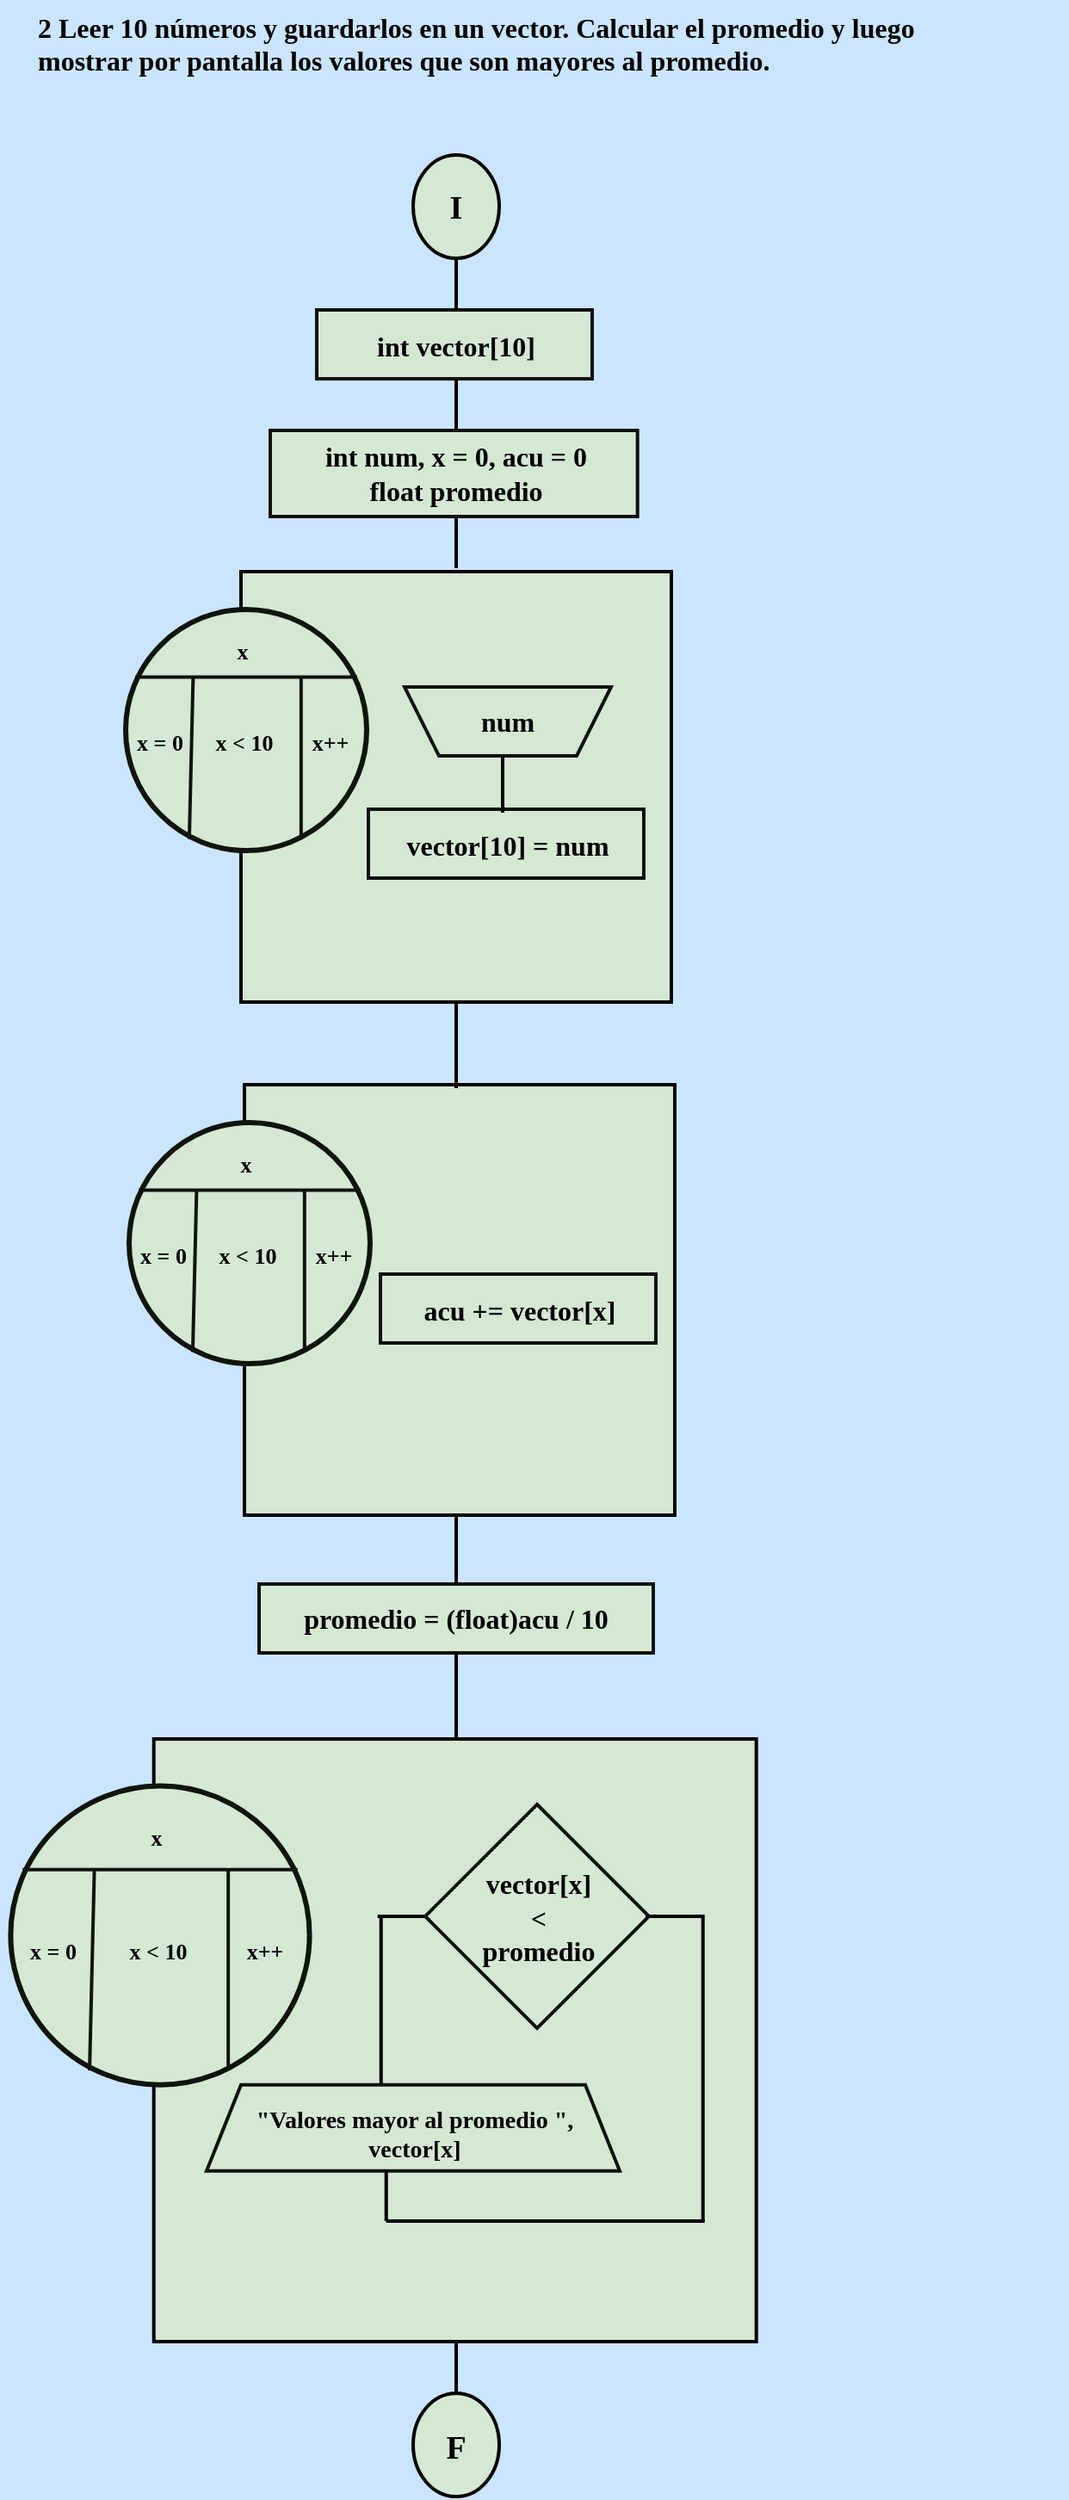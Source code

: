 <mxfile version="24.4.8" type="device">
  <diagram name="Página-1" id="AKoou6CRLwUJHbGNkbX9">
    <mxGraphModel dx="1420" dy="830" grid="1" gridSize="10" guides="1" tooltips="1" connect="1" arrows="1" fold="1" page="1" pageScale="1" pageWidth="827" pageHeight="1169" background="#CCE5FF" math="0" shadow="0">
      <root>
        <mxCell id="0" />
        <mxCell id="1" parent="0" />
        <mxCell id="Jc-Pg5-LPqiU9QXtN4wY-1" value="2 Leer 10 números y guardarlos en un vector. Calcular el promedio y luego&#xa;mostrar por pantalla los valores que son mayores al promedio." style="text;whiteSpace=wrap;html=1;fontFamily=Comic Sans MS;fontStyle=1;fontSize=16;fontColor=#000000;" parent="1" vertex="1">
          <mxGeometry x="110" y="20" width="600" height="60" as="geometry" />
        </mxCell>
        <mxCell id="Jc-Pg5-LPqiU9QXtN4wY-86" value="" style="group;aspect=fixed;" parent="1" vertex="1" connectable="0">
          <mxGeometry x="99.36" y="110" width="439.28" height="1360" as="geometry" />
        </mxCell>
        <mxCell id="Jc-Pg5-LPqiU9QXtN4wY-6" value="" style="group;aspect=fixed;" parent="Jc-Pg5-LPqiU9QXtN4wY-86" vertex="1" connectable="0">
          <mxGeometry x="230.64" width="50" height="60" as="geometry" />
        </mxCell>
        <mxCell id="Jc-Pg5-LPqiU9QXtN4wY-2" value="" style="strokeWidth=2;html=1;shape=mxgraph.flowchart.start_2;whiteSpace=wrap;rounded=0;labelBackgroundColor=none;strokeColor=#000000;align=center;verticalAlign=middle;fontFamily=Helvetica;fontSize=12;fontColor=default;fillColor=#d5e8d4;aspect=fixed;" parent="Jc-Pg5-LPqiU9QXtN4wY-6" vertex="1">
          <mxGeometry width="50" height="60" as="geometry" />
        </mxCell>
        <mxCell id="Jc-Pg5-LPqiU9QXtN4wY-4" value="&lt;font color=&quot;#000000&quot; size=&quot;1&quot; face=&quot;Comic Sans MS&quot;&gt;&lt;b style=&quot;font-size: 19px;&quot;&gt;I&lt;/b&gt;&lt;/font&gt;" style="text;strokeColor=none;align=center;fillColor=none;html=1;verticalAlign=middle;whiteSpace=wrap;rounded=0;fontFamily=Architects Daughter;fontSource=https%3A%2F%2Ffonts.googleapis.com%2Fcss%3Ffamily%3DArchitects%2BDaughter;aspect=fixed;" parent="Jc-Pg5-LPqiU9QXtN4wY-6" vertex="1">
          <mxGeometry x="5" y="16" width="40" height="30" as="geometry" />
        </mxCell>
        <mxCell id="Jc-Pg5-LPqiU9QXtN4wY-7" value="" style="group;aspect=fixed;" parent="Jc-Pg5-LPqiU9QXtN4wY-86" vertex="1" connectable="0">
          <mxGeometry x="230.64" y="1300" width="50" height="60" as="geometry" />
        </mxCell>
        <mxCell id="Jc-Pg5-LPqiU9QXtN4wY-3" value="" style="strokeWidth=2;html=1;shape=mxgraph.flowchart.start_2;whiteSpace=wrap;rounded=0;labelBackgroundColor=none;strokeColor=#000000;align=center;verticalAlign=middle;fontFamily=Helvetica;fontSize=12;fontColor=default;fillColor=#d5e8d4;" parent="Jc-Pg5-LPqiU9QXtN4wY-7" vertex="1">
          <mxGeometry width="50" height="60" as="geometry" />
        </mxCell>
        <mxCell id="Jc-Pg5-LPqiU9QXtN4wY-5" value="&lt;font color=&quot;#000000&quot; size=&quot;1&quot; face=&quot;Comic Sans MS&quot;&gt;&lt;b style=&quot;font-size: 19px;&quot;&gt;F&lt;/b&gt;&lt;/font&gt;" style="text;strokeColor=none;align=center;fillColor=none;html=1;verticalAlign=middle;whiteSpace=wrap;rounded=0;fontFamily=Architects Daughter;fontSource=https://fonts.googleapis.com/css?family=Architects+Daughter;" parent="Jc-Pg5-LPqiU9QXtN4wY-7" vertex="1">
          <mxGeometry x="5" y="17" width="40" height="30" as="geometry" />
        </mxCell>
        <mxCell id="Jc-Pg5-LPqiU9QXtN4wY-10" value="" style="group;aspect=fixed;" parent="Jc-Pg5-LPqiU9QXtN4wY-86" vertex="1" connectable="0">
          <mxGeometry x="165.64" y="90" width="180" height="40" as="geometry" />
        </mxCell>
        <mxCell id="Jc-Pg5-LPqiU9QXtN4wY-8" value="" style="rounded=0;whiteSpace=wrap;html=1;labelBackgroundColor=none;strokeColor=#0f100e;strokeWidth=2;align=center;verticalAlign=middle;fontFamily=Helvetica;fontSize=12;fontColor=default;fillColor=#d5e8d4;" parent="Jc-Pg5-LPqiU9QXtN4wY-10" vertex="1">
          <mxGeometry x="9" width="160" height="40" as="geometry" />
        </mxCell>
        <mxCell id="Jc-Pg5-LPqiU9QXtN4wY-9" value="&lt;font size=&quot;1&quot; face=&quot;Comic Sans MS&quot; color=&quot;#000000&quot;&gt;&lt;b style=&quot;font-size: 16px;&quot;&gt;int vector[10]&lt;/b&gt;&lt;/font&gt;" style="text;strokeColor=none;align=center;fillColor=none;html=1;verticalAlign=middle;whiteSpace=wrap;rounded=0;fontFamily=Architects Daughter;fontSource=https%3A%2F%2Ffonts.googleapis.com%2Fcss%3Ffamily%3DArchitects%2BDaughter;" parent="Jc-Pg5-LPqiU9QXtN4wY-10" vertex="1">
          <mxGeometry y="6" width="180" height="30" as="geometry" />
        </mxCell>
        <mxCell id="Jc-Pg5-LPqiU9QXtN4wY-13" value="" style="group;aspect=fixed;" parent="Jc-Pg5-LPqiU9QXtN4wY-86" vertex="1" connectable="0">
          <mxGeometry x="135.64" y="160" width="240" height="55" as="geometry" />
        </mxCell>
        <mxCell id="Jc-Pg5-LPqiU9QXtN4wY-14" value="" style="rounded=0;whiteSpace=wrap;html=1;labelBackgroundColor=none;strokeColor=#0f100e;strokeWidth=2;align=center;verticalAlign=middle;fontFamily=Helvetica;fontSize=12;fontColor=default;fillColor=#d5e8d4;aspect=fixed;" parent="Jc-Pg5-LPqiU9QXtN4wY-13" vertex="1">
          <mxGeometry x="12" width="213.333" height="50" as="geometry" />
        </mxCell>
        <mxCell id="Jc-Pg5-LPqiU9QXtN4wY-15" value="&lt;font size=&quot;1&quot; face=&quot;Comic Sans MS&quot; color=&quot;#000000&quot;&gt;&lt;b style=&quot;font-size: 16px;&quot;&gt;int num, x = 0, acu = 0&lt;/b&gt;&lt;/font&gt;&lt;div&gt;&lt;font size=&quot;1&quot; face=&quot;Comic Sans MS&quot; color=&quot;#000000&quot;&gt;&lt;b style=&quot;font-size: 16px;&quot;&gt;float promedio&lt;/b&gt;&lt;/font&gt;&lt;/div&gt;" style="text;strokeColor=none;align=center;fillColor=none;html=1;verticalAlign=middle;whiteSpace=wrap;rounded=0;fontFamily=Architects Daughter;fontSource=https://fonts.googleapis.com/css?family=Architects+Daughter;aspect=fixed;" parent="Jc-Pg5-LPqiU9QXtN4wY-13" vertex="1">
          <mxGeometry x="15.33" y="-5" width="210" height="60" as="geometry" />
        </mxCell>
        <mxCell id="Jc-Pg5-LPqiU9QXtN4wY-29" value="" style="group;aspect=fixed;" parent="Jc-Pg5-LPqiU9QXtN4wY-86" vertex="1" connectable="0">
          <mxGeometry x="58.64" y="242" width="322" height="250" as="geometry" />
        </mxCell>
        <mxCell id="Jc-Pg5-LPqiU9QXtN4wY-18" value="" style="whiteSpace=wrap;html=1;aspect=fixed;rounded=0;labelBackgroundColor=none;strokeColor=#000000;strokeWidth=2;align=center;verticalAlign=middle;fontFamily=Helvetica;fontSize=12;fontColor=default;fillColor=#d5e8d4;" parent="Jc-Pg5-LPqiU9QXtN4wY-29" vertex="1">
          <mxGeometry x="72" width="250" height="250" as="geometry" />
        </mxCell>
        <mxCell id="Jc-Pg5-LPqiU9QXtN4wY-28" value="" style="group;aspect=fixed;" parent="Jc-Pg5-LPqiU9QXtN4wY-29" vertex="1" connectable="0">
          <mxGeometry y="22" width="149" height="140" as="geometry" />
        </mxCell>
        <mxCell id="Jc-Pg5-LPqiU9QXtN4wY-20" value="" style="ellipse;whiteSpace=wrap;html=1;aspect=fixed;rounded=0;labelBackgroundColor=none;strokeColor=#0F140C;strokeWidth=3;align=center;verticalAlign=middle;fontFamily=Helvetica;fontSize=12;fontColor=default;fillColor=#d5e8d4;container=0;" parent="Jc-Pg5-LPqiU9QXtN4wY-28" vertex="1">
          <mxGeometry x="5" width="140" height="140" as="geometry" />
        </mxCell>
        <mxCell id="Jc-Pg5-LPqiU9QXtN4wY-21" value="" style="endArrow=none;html=1;rounded=0;strokeColor=#0F140C;fontFamily=Helvetica;fontSize=12;fontColor=default;fillColor=#B2C9AB;strokeWidth=2;" parent="Jc-Pg5-LPqiU9QXtN4wY-28" edge="1">
          <mxGeometry width="50" height="50" relative="1" as="geometry">
            <mxPoint x="139.4" y="39.2" as="sourcePoint" />
            <mxPoint x="10.6" y="39.2" as="targetPoint" />
          </mxGeometry>
        </mxCell>
        <mxCell id="Jc-Pg5-LPqiU9QXtN4wY-22" value="" style="endArrow=none;html=1;rounded=0;strokeColor=#0F140C;fontFamily=Helvetica;fontSize=12;fontColor=default;fillColor=#B2C9AB;exitX=0.264;exitY=0.952;exitDx=0;exitDy=0;exitPerimeter=0;strokeWidth=2;" parent="Jc-Pg5-LPqiU9QXtN4wY-28" source="Jc-Pg5-LPqiU9QXtN4wY-20" edge="1">
          <mxGeometry width="50" height="50" relative="1" as="geometry">
            <mxPoint x="38.6" y="84" as="sourcePoint" />
            <mxPoint x="44.2" y="39.2" as="targetPoint" />
          </mxGeometry>
        </mxCell>
        <mxCell id="Jc-Pg5-LPqiU9QXtN4wY-23" value="" style="endArrow=none;html=1;rounded=0;strokeColor=#0F140C;fontFamily=Helvetica;fontSize=12;fontColor=default;fillColor=#B2C9AB;exitX=0.728;exitY=0.948;exitDx=0;exitDy=0;exitPerimeter=0;strokeWidth=2;" parent="Jc-Pg5-LPqiU9QXtN4wY-28" source="Jc-Pg5-LPqiU9QXtN4wY-20" edge="1">
          <mxGeometry width="50" height="50" relative="1" as="geometry">
            <mxPoint x="89.0" y="95.2" as="sourcePoint" />
            <mxPoint x="106.92" y="39.2" as="targetPoint" />
          </mxGeometry>
        </mxCell>
        <mxCell id="Jc-Pg5-LPqiU9QXtN4wY-27" value="&lt;font face=&quot;Comic Sans MS&quot; color=&quot;#000000&quot;&gt;&lt;span style=&quot;font-size: 13px;&quot;&gt;&lt;b&gt;x&lt;/b&gt;&lt;/span&gt;&lt;/font&gt;" style="text;strokeColor=none;align=center;fillColor=none;html=1;verticalAlign=middle;whiteSpace=wrap;rounded=0;fontFamily=Architects Daughter;fontSource=https://fonts.googleapis.com/css?family=Architects+Daughter;container=0;" parent="Jc-Pg5-LPqiU9QXtN4wY-28" vertex="1">
          <mxGeometry x="48" y="10" width="50" height="30" as="geometry" />
        </mxCell>
        <mxCell id="Jc-Pg5-LPqiU9QXtN4wY-24" value="&lt;font color=&quot;#000000&quot; size=&quot;1&quot; face=&quot;Comic Sans MS&quot;&gt;&lt;b style=&quot;font-size: 13px;&quot;&gt;x++&lt;/b&gt;&lt;/font&gt;" style="text;strokeColor=none;align=center;fillColor=none;html=1;verticalAlign=middle;whiteSpace=wrap;rounded=0;fontFamily=Architects Daughter;fontSource=https%3A%2F%2Ffonts.googleapis.com%2Fcss%3Ffamily%3DArchitects%2BDaughter;container=0;" parent="Jc-Pg5-LPqiU9QXtN4wY-28" vertex="1">
          <mxGeometry x="99" y="63" width="50" height="30" as="geometry" />
        </mxCell>
        <mxCell id="Jc-Pg5-LPqiU9QXtN4wY-26" value="&lt;font color=&quot;#000000&quot; size=&quot;1&quot; face=&quot;Comic Sans MS&quot;&gt;&lt;b style=&quot;font-size: 13px;&quot;&gt;x &amp;lt; 10&lt;/b&gt;&lt;/font&gt;" style="text;strokeColor=none;align=center;fillColor=none;html=1;verticalAlign=middle;whiteSpace=wrap;rounded=0;fontFamily=Architects Daughter;fontSource=https://fonts.googleapis.com/css?family=Architects+Daughter;container=0;" parent="Jc-Pg5-LPqiU9QXtN4wY-28" vertex="1">
          <mxGeometry x="44" y="63" width="60" height="30" as="geometry" />
        </mxCell>
        <mxCell id="Jc-Pg5-LPqiU9QXtN4wY-25" value="&lt;font color=&quot;#000000&quot; size=&quot;1&quot; face=&quot;Comic Sans MS&quot;&gt;&lt;b style=&quot;font-size: 13px;&quot;&gt;x = 0&lt;/b&gt;&lt;/font&gt;" style="text;strokeColor=none;align=center;fillColor=none;html=1;verticalAlign=middle;whiteSpace=wrap;rounded=0;fontFamily=Architects Daughter;fontSource=https://fonts.googleapis.com/css?family=Architects+Daughter;container=0;" parent="Jc-Pg5-LPqiU9QXtN4wY-28" vertex="1">
          <mxGeometry y="63" width="50" height="30" as="geometry" />
        </mxCell>
        <mxCell id="Jc-Pg5-LPqiU9QXtN4wY-46" value="" style="group;aspect=fixed;" parent="Jc-Pg5-LPqiU9QXtN4wY-29" vertex="1" connectable="0">
          <mxGeometry x="167" y="67" width="120" height="40" as="geometry" />
        </mxCell>
        <mxCell id="Jc-Pg5-LPqiU9QXtN4wY-44" value="" style="shape=trapezoid;perimeter=trapezoidPerimeter;whiteSpace=wrap;html=1;fixedSize=1;rounded=0;labelBackgroundColor=none;strokeColor=#121211;strokeWidth=2;align=center;verticalAlign=middle;fontFamily=Helvetica;fontSize=12;fontColor=default;fillColor=#d5e8d4;direction=west;container=0;" parent="Jc-Pg5-LPqiU9QXtN4wY-46" vertex="1">
          <mxGeometry width="120" height="40" as="geometry">
            <mxRectangle x="-1020" y="-650" width="50" height="40" as="alternateBounds" />
          </mxGeometry>
        </mxCell>
        <mxCell id="Jc-Pg5-LPqiU9QXtN4wY-45" value="&lt;font size=&quot;1&quot; face=&quot;Comic Sans MS&quot; color=&quot;#000000&quot;&gt;&lt;b style=&quot;font-size: 16px;&quot;&gt;num&lt;/b&gt;&lt;/font&gt;" style="text;strokeColor=none;align=center;fillColor=none;html=1;verticalAlign=middle;whiteSpace=wrap;rounded=0;fontFamily=Architects Daughter;fontSource=https://fonts.googleapis.com/css?family=Architects+Daughter;container=0;" parent="Jc-Pg5-LPqiU9QXtN4wY-46" vertex="1">
          <mxGeometry x="20" y="5" width="80" height="30" as="geometry" />
        </mxCell>
        <mxCell id="Jc-Pg5-LPqiU9QXtN4wY-41" value="" style="group;aspect=fixed;" parent="Jc-Pg5-LPqiU9QXtN4wY-29" vertex="1" connectable="0">
          <mxGeometry x="137" y="138" width="180" height="40" as="geometry" />
        </mxCell>
        <mxCell id="Jc-Pg5-LPqiU9QXtN4wY-42" value="" style="rounded=0;whiteSpace=wrap;html=1;labelBackgroundColor=none;strokeColor=#0f100e;strokeWidth=2;align=center;verticalAlign=middle;fontFamily=Helvetica;fontSize=12;fontColor=default;fillColor=#d5e8d4;" parent="Jc-Pg5-LPqiU9QXtN4wY-41" vertex="1">
          <mxGeometry x="9" width="160" height="40" as="geometry" />
        </mxCell>
        <mxCell id="Jc-Pg5-LPqiU9QXtN4wY-43" value="&lt;font size=&quot;1&quot; face=&quot;Comic Sans MS&quot; color=&quot;#000000&quot;&gt;&lt;b style=&quot;font-size: 16px;&quot;&gt;vector[10] = num&lt;/b&gt;&lt;/font&gt;" style="text;strokeColor=none;align=center;fillColor=none;html=1;verticalAlign=middle;whiteSpace=wrap;rounded=0;fontFamily=Architects Daughter;fontSource=https://fonts.googleapis.com/css?family=Architects+Daughter;" parent="Jc-Pg5-LPqiU9QXtN4wY-41" vertex="1">
          <mxGeometry y="6" width="180" height="30" as="geometry" />
        </mxCell>
        <mxCell id="-eR_TBp9mmPMfd-xaKWY-1" value="" style="line;strokeWidth=2;direction=south;html=1;hachureGap=4;fontFamily=Architects Daughter;fontSource=https://fonts.googleapis.com/css?family=Architects+Daughter;strokeColor=#000000;" vertex="1" parent="Jc-Pg5-LPqiU9QXtN4wY-29">
          <mxGeometry x="219" y="107" width="10" height="33" as="geometry" />
        </mxCell>
        <mxCell id="Jc-Pg5-LPqiU9QXtN4wY-30" value="" style="group;aspect=fixed;" parent="Jc-Pg5-LPqiU9QXtN4wY-86" vertex="1" connectable="0">
          <mxGeometry x="60.64" y="540" width="322" height="250" as="geometry" />
        </mxCell>
        <mxCell id="Jc-Pg5-LPqiU9QXtN4wY-31" value="" style="whiteSpace=wrap;html=1;aspect=fixed;rounded=0;labelBackgroundColor=none;strokeColor=#000000;strokeWidth=2;align=center;verticalAlign=middle;fontFamily=Helvetica;fontSize=12;fontColor=default;fillColor=#d5e8d4;" parent="Jc-Pg5-LPqiU9QXtN4wY-30" vertex="1">
          <mxGeometry x="72" width="250" height="250" as="geometry" />
        </mxCell>
        <mxCell id="Jc-Pg5-LPqiU9QXtN4wY-32" value="" style="group;aspect=fixed;" parent="Jc-Pg5-LPqiU9QXtN4wY-30" vertex="1" connectable="0">
          <mxGeometry y="22" width="149" height="140" as="geometry" />
        </mxCell>
        <mxCell id="Jc-Pg5-LPqiU9QXtN4wY-33" value="" style="ellipse;whiteSpace=wrap;html=1;aspect=fixed;rounded=0;labelBackgroundColor=none;strokeColor=#0F140C;strokeWidth=3;align=center;verticalAlign=middle;fontFamily=Helvetica;fontSize=12;fontColor=default;fillColor=#d5e8d4;container=0;" parent="Jc-Pg5-LPqiU9QXtN4wY-32" vertex="1">
          <mxGeometry x="5" width="140" height="140" as="geometry" />
        </mxCell>
        <mxCell id="Jc-Pg5-LPqiU9QXtN4wY-34" value="" style="endArrow=none;html=1;rounded=0;strokeColor=#0F140C;fontFamily=Helvetica;fontSize=12;fontColor=default;fillColor=#B2C9AB;strokeWidth=2;" parent="Jc-Pg5-LPqiU9QXtN4wY-32" edge="1">
          <mxGeometry width="50" height="50" relative="1" as="geometry">
            <mxPoint x="139.4" y="39.2" as="sourcePoint" />
            <mxPoint x="10.6" y="39.2" as="targetPoint" />
          </mxGeometry>
        </mxCell>
        <mxCell id="Jc-Pg5-LPqiU9QXtN4wY-35" value="" style="endArrow=none;html=1;rounded=0;strokeColor=#0F140C;fontFamily=Helvetica;fontSize=12;fontColor=default;fillColor=#B2C9AB;exitX=0.264;exitY=0.952;exitDx=0;exitDy=0;exitPerimeter=0;strokeWidth=2;" parent="Jc-Pg5-LPqiU9QXtN4wY-32" source="Jc-Pg5-LPqiU9QXtN4wY-33" edge="1">
          <mxGeometry width="50" height="50" relative="1" as="geometry">
            <mxPoint x="38.6" y="84" as="sourcePoint" />
            <mxPoint x="44.2" y="39.2" as="targetPoint" />
          </mxGeometry>
        </mxCell>
        <mxCell id="Jc-Pg5-LPqiU9QXtN4wY-36" value="" style="endArrow=none;html=1;rounded=0;strokeColor=#0F140C;fontFamily=Helvetica;fontSize=12;fontColor=default;fillColor=#B2C9AB;exitX=0.728;exitY=0.948;exitDx=0;exitDy=0;exitPerimeter=0;strokeWidth=2;" parent="Jc-Pg5-LPqiU9QXtN4wY-32" source="Jc-Pg5-LPqiU9QXtN4wY-33" edge="1">
          <mxGeometry width="50" height="50" relative="1" as="geometry">
            <mxPoint x="89.0" y="95.2" as="sourcePoint" />
            <mxPoint x="106.92" y="39.2" as="targetPoint" />
          </mxGeometry>
        </mxCell>
        <mxCell id="Jc-Pg5-LPqiU9QXtN4wY-37" value="&lt;font face=&quot;Comic Sans MS&quot; color=&quot;#000000&quot;&gt;&lt;span style=&quot;font-size: 13px;&quot;&gt;&lt;b&gt;x&lt;/b&gt;&lt;/span&gt;&lt;/font&gt;" style="text;strokeColor=none;align=center;fillColor=none;html=1;verticalAlign=middle;whiteSpace=wrap;rounded=0;fontFamily=Architects Daughter;fontSource=https://fonts.googleapis.com/css?family=Architects+Daughter;container=0;" parent="Jc-Pg5-LPqiU9QXtN4wY-32" vertex="1">
          <mxGeometry x="48" y="10" width="50" height="30" as="geometry" />
        </mxCell>
        <mxCell id="Jc-Pg5-LPqiU9QXtN4wY-38" value="&lt;font color=&quot;#000000&quot; size=&quot;1&quot; face=&quot;Comic Sans MS&quot;&gt;&lt;b style=&quot;font-size: 13px;&quot;&gt;x++&lt;/b&gt;&lt;/font&gt;" style="text;strokeColor=none;align=center;fillColor=none;html=1;verticalAlign=middle;whiteSpace=wrap;rounded=0;fontFamily=Architects Daughter;fontSource=https://fonts.googleapis.com/css?family=Architects+Daughter;container=0;" parent="Jc-Pg5-LPqiU9QXtN4wY-32" vertex="1">
          <mxGeometry x="99" y="63" width="50" height="30" as="geometry" />
        </mxCell>
        <mxCell id="Jc-Pg5-LPqiU9QXtN4wY-39" value="&lt;font color=&quot;#000000&quot; size=&quot;1&quot; face=&quot;Comic Sans MS&quot;&gt;&lt;b style=&quot;font-size: 13px;&quot;&gt;x &amp;lt; 10&lt;/b&gt;&lt;/font&gt;" style="text;strokeColor=none;align=center;fillColor=none;html=1;verticalAlign=middle;whiteSpace=wrap;rounded=0;fontFamily=Architects Daughter;fontSource=https://fonts.googleapis.com/css?family=Architects+Daughter;container=0;" parent="Jc-Pg5-LPqiU9QXtN4wY-32" vertex="1">
          <mxGeometry x="44" y="63" width="60" height="30" as="geometry" />
        </mxCell>
        <mxCell id="Jc-Pg5-LPqiU9QXtN4wY-40" value="&lt;font color=&quot;#000000&quot; size=&quot;1&quot; face=&quot;Comic Sans MS&quot;&gt;&lt;b style=&quot;font-size: 13px;&quot;&gt;x = 0&lt;/b&gt;&lt;/font&gt;" style="text;strokeColor=none;align=center;fillColor=none;html=1;verticalAlign=middle;whiteSpace=wrap;rounded=0;fontFamily=Architects Daughter;fontSource=https://fonts.googleapis.com/css?family=Architects+Daughter;container=0;" parent="Jc-Pg5-LPqiU9QXtN4wY-32" vertex="1">
          <mxGeometry y="63" width="50" height="30" as="geometry" />
        </mxCell>
        <mxCell id="Jc-Pg5-LPqiU9QXtN4wY-58" value="" style="group;aspect=fixed;" parent="Jc-Pg5-LPqiU9QXtN4wY-30" vertex="1" connectable="0">
          <mxGeometry x="142" y="110" width="180" height="40" as="geometry" />
        </mxCell>
        <mxCell id="Jc-Pg5-LPqiU9QXtN4wY-59" value="" style="rounded=0;whiteSpace=wrap;html=1;labelBackgroundColor=none;strokeColor=#0f100e;strokeWidth=2;align=center;verticalAlign=middle;fontFamily=Helvetica;fontSize=12;fontColor=default;fillColor=#d5e8d4;" parent="Jc-Pg5-LPqiU9QXtN4wY-58" vertex="1">
          <mxGeometry x="9" width="160" height="40" as="geometry" />
        </mxCell>
        <mxCell id="Jc-Pg5-LPqiU9QXtN4wY-60" value="&lt;font size=&quot;1&quot; face=&quot;Comic Sans MS&quot; color=&quot;#000000&quot;&gt;&lt;b style=&quot;font-size: 16px;&quot;&gt;acu += vector[x]&lt;/b&gt;&lt;/font&gt;" style="text;strokeColor=none;align=center;fillColor=none;html=1;verticalAlign=middle;whiteSpace=wrap;rounded=0;fontFamily=Architects Daughter;fontSource=https://fonts.googleapis.com/css?family=Architects+Daughter;" parent="Jc-Pg5-LPqiU9QXtN4wY-58" vertex="1">
          <mxGeometry y="6" width="180" height="30" as="geometry" />
        </mxCell>
        <mxCell id="Jc-Pg5-LPqiU9QXtN4wY-47" value="" style="group;aspect=fixed;" parent="Jc-Pg5-LPqiU9QXtN4wY-86" vertex="1" connectable="0">
          <mxGeometry y="920" width="439.28" height="350" as="geometry" />
        </mxCell>
        <mxCell id="Jc-Pg5-LPqiU9QXtN4wY-48" value="" style="whiteSpace=wrap;html=1;aspect=fixed;rounded=0;labelBackgroundColor=none;strokeColor=#000000;strokeWidth=2;align=center;verticalAlign=middle;fontFamily=Helvetica;fontSize=12;fontColor=default;fillColor=#d5e8d4;" parent="Jc-Pg5-LPqiU9QXtN4wY-47" vertex="1">
          <mxGeometry x="80" width="350" height="350" as="geometry" />
        </mxCell>
        <mxCell id="Jc-Pg5-LPqiU9QXtN4wY-49" value="" style="group;aspect=fixed;" parent="Jc-Pg5-LPqiU9QXtN4wY-47" vertex="1" connectable="0">
          <mxGeometry x="-9.36" y="27.28" width="184.76" height="173.6" as="geometry" />
        </mxCell>
        <mxCell id="Jc-Pg5-LPqiU9QXtN4wY-50" value="" style="ellipse;whiteSpace=wrap;html=1;aspect=fixed;rounded=0;labelBackgroundColor=none;strokeColor=#0F140C;strokeWidth=3;align=center;verticalAlign=middle;fontFamily=Helvetica;fontSize=12;fontColor=default;fillColor=#d5e8d4;container=0;" parent="Jc-Pg5-LPqiU9QXtN4wY-49" vertex="1">
          <mxGeometry x="6.2" width="173.6" height="173.6" as="geometry" />
        </mxCell>
        <mxCell id="Jc-Pg5-LPqiU9QXtN4wY-51" value="" style="endArrow=none;html=1;rounded=0;strokeColor=#0F140C;fontFamily=Helvetica;fontSize=12;fontColor=default;fillColor=#B2C9AB;strokeWidth=2;" parent="Jc-Pg5-LPqiU9QXtN4wY-49" edge="1">
          <mxGeometry width="50" height="50" relative="1" as="geometry">
            <mxPoint x="172.856" y="48.608" as="sourcePoint" />
            <mxPoint x="13.144" y="48.608" as="targetPoint" />
          </mxGeometry>
        </mxCell>
        <mxCell id="Jc-Pg5-LPqiU9QXtN4wY-52" value="" style="endArrow=none;html=1;rounded=0;strokeColor=#0F140C;fontFamily=Helvetica;fontSize=12;fontColor=default;fillColor=#B2C9AB;exitX=0.264;exitY=0.952;exitDx=0;exitDy=0;exitPerimeter=0;strokeWidth=2;" parent="Jc-Pg5-LPqiU9QXtN4wY-49" source="Jc-Pg5-LPqiU9QXtN4wY-50" edge="1">
          <mxGeometry width="50" height="50" relative="1" as="geometry">
            <mxPoint x="47.864" y="104.16" as="sourcePoint" />
            <mxPoint x="54.808" y="48.608" as="targetPoint" />
          </mxGeometry>
        </mxCell>
        <mxCell id="Jc-Pg5-LPqiU9QXtN4wY-53" value="" style="endArrow=none;html=1;rounded=0;strokeColor=#0F140C;fontFamily=Helvetica;fontSize=12;fontColor=default;fillColor=#B2C9AB;exitX=0.728;exitY=0.948;exitDx=0;exitDy=0;exitPerimeter=0;strokeWidth=2;" parent="Jc-Pg5-LPqiU9QXtN4wY-49" source="Jc-Pg5-LPqiU9QXtN4wY-50" edge="1">
          <mxGeometry width="50" height="50" relative="1" as="geometry">
            <mxPoint x="110.36" y="118.048" as="sourcePoint" />
            <mxPoint x="132.581" y="48.608" as="targetPoint" />
          </mxGeometry>
        </mxCell>
        <mxCell id="Jc-Pg5-LPqiU9QXtN4wY-54" value="&lt;font face=&quot;Comic Sans MS&quot; color=&quot;#000000&quot;&gt;&lt;span style=&quot;font-size: 13px;&quot;&gt;&lt;b&gt;x&lt;/b&gt;&lt;/span&gt;&lt;/font&gt;" style="text;strokeColor=none;align=center;fillColor=none;html=1;verticalAlign=middle;whiteSpace=wrap;rounded=0;fontFamily=Architects Daughter;fontSource=https://fonts.googleapis.com/css?family=Architects+Daughter;container=0;" parent="Jc-Pg5-LPqiU9QXtN4wY-49" vertex="1">
          <mxGeometry x="59.52" y="12.4" width="62" height="37.2" as="geometry" />
        </mxCell>
        <mxCell id="Jc-Pg5-LPqiU9QXtN4wY-55" value="&lt;font color=&quot;#000000&quot; size=&quot;1&quot; face=&quot;Comic Sans MS&quot;&gt;&lt;b style=&quot;font-size: 13px;&quot;&gt;x++&lt;/b&gt;&lt;/font&gt;" style="text;strokeColor=none;align=center;fillColor=none;html=1;verticalAlign=middle;whiteSpace=wrap;rounded=0;fontFamily=Architects Daughter;fontSource=https://fonts.googleapis.com/css?family=Architects+Daughter;container=0;" parent="Jc-Pg5-LPqiU9QXtN4wY-49" vertex="1">
          <mxGeometry x="122.76" y="78.12" width="62" height="37.2" as="geometry" />
        </mxCell>
        <mxCell id="Jc-Pg5-LPqiU9QXtN4wY-56" value="&lt;font color=&quot;#000000&quot; size=&quot;1&quot; face=&quot;Comic Sans MS&quot;&gt;&lt;b style=&quot;font-size: 13px;&quot;&gt;x &amp;lt; 10&lt;/b&gt;&lt;/font&gt;" style="text;strokeColor=none;align=center;fillColor=none;html=1;verticalAlign=middle;whiteSpace=wrap;rounded=0;fontFamily=Architects Daughter;fontSource=https://fonts.googleapis.com/css?family=Architects+Daughter;container=0;" parent="Jc-Pg5-LPqiU9QXtN4wY-49" vertex="1">
          <mxGeometry x="54.56" y="78.12" width="74.4" height="37.2" as="geometry" />
        </mxCell>
        <mxCell id="Jc-Pg5-LPqiU9QXtN4wY-57" value="&lt;font color=&quot;#000000&quot; size=&quot;1&quot; face=&quot;Comic Sans MS&quot;&gt;&lt;b style=&quot;font-size: 13px;&quot;&gt;x = 0&lt;/b&gt;&lt;/font&gt;" style="text;strokeColor=none;align=center;fillColor=none;html=1;verticalAlign=middle;whiteSpace=wrap;rounded=0;fontFamily=Architects Daughter;fontSource=https://fonts.googleapis.com/css?family=Architects+Daughter;container=0;" parent="Jc-Pg5-LPqiU9QXtN4wY-49" vertex="1">
          <mxGeometry y="78.12" width="62" height="37.2" as="geometry" />
        </mxCell>
        <mxCell id="Jc-Pg5-LPqiU9QXtN4wY-67" value="" style="group;aspect=fixed;" parent="Jc-Pg5-LPqiU9QXtN4wY-47" vertex="1" connectable="0">
          <mxGeometry x="237.64" y="38" width="131" height="130" as="geometry" />
        </mxCell>
        <mxCell id="Jc-Pg5-LPqiU9QXtN4wY-65" value="" style="rhombus;whiteSpace=wrap;html=1;rounded=0;labelBackgroundColor=none;strokeColor=#0F140C;strokeWidth=2;align=center;verticalAlign=middle;fontFamily=Helvetica;fontSize=12;fontColor=default;fillColor=#d5e8d4;" parent="Jc-Pg5-LPqiU9QXtN4wY-67" vertex="1">
          <mxGeometry width="130" height="130" as="geometry" />
        </mxCell>
        <mxCell id="Jc-Pg5-LPqiU9QXtN4wY-66" value="&lt;font size=&quot;1&quot; face=&quot;Comic Sans MS&quot; color=&quot;#000000&quot;&gt;&lt;b style=&quot;font-size: 16px;&quot;&gt;vector[x]&lt;/b&gt;&lt;/font&gt;&lt;div&gt;&lt;font size=&quot;1&quot; face=&quot;Comic Sans MS&quot; color=&quot;#000000&quot;&gt;&lt;b style=&quot;font-size: 16px;&quot;&gt;&amp;lt;&lt;/b&gt;&lt;/font&gt;&lt;/div&gt;&lt;div&gt;&lt;font size=&quot;1&quot; face=&quot;Comic Sans MS&quot; color=&quot;#000000&quot;&gt;&lt;b style=&quot;font-size: 16px;&quot;&gt;promedio&lt;/b&gt;&lt;/font&gt;&lt;/div&gt;" style="text;strokeColor=none;align=center;fillColor=none;html=1;verticalAlign=middle;whiteSpace=wrap;rounded=0;fontFamily=Architects Daughter;fontSource=https://fonts.googleapis.com/css?family=Architects+Daughter;" parent="Jc-Pg5-LPqiU9QXtN4wY-67" vertex="1">
          <mxGeometry x="1" y="31" width="130" height="70" as="geometry" />
        </mxCell>
        <mxCell id="Jc-Pg5-LPqiU9QXtN4wY-70" value="" style="group;aspect=fixed;" parent="Jc-Pg5-LPqiU9QXtN4wY-47" vertex="1" connectable="0">
          <mxGeometry x="110.64" y="200.88" width="240" height="54" as="geometry" />
        </mxCell>
        <mxCell id="Jc-Pg5-LPqiU9QXtN4wY-68" value="" style="shape=trapezoid;perimeter=trapezoidPerimeter;whiteSpace=wrap;html=1;fixedSize=1;rounded=0;labelBackgroundColor=none;strokeColor=#0F140C;strokeWidth=2;align=center;verticalAlign=middle;fontFamily=Helvetica;fontSize=12;fontColor=default;fillColor=#d5e8d4;" parent="Jc-Pg5-LPqiU9QXtN4wY-70" vertex="1">
          <mxGeometry width="240" height="50" as="geometry" />
        </mxCell>
        <mxCell id="Jc-Pg5-LPqiU9QXtN4wY-69" value="&lt;b&gt;&lt;font color=&quot;#000000&quot; style=&quot;font-size: 14px;&quot; face=&quot;Comic Sans MS&quot;&gt;&quot;Valores mayor al promedio &quot;,&lt;/font&gt;&lt;/b&gt;&lt;div&gt;&lt;font face=&quot;Comic Sans MS&quot; color=&quot;#000000&quot;&gt;&lt;span style=&quot;font-size: 14px;&quot;&gt;&lt;b&gt;vector[x]&lt;/b&gt;&lt;/span&gt;&lt;/font&gt;&lt;/div&gt;" style="text;strokeColor=none;align=center;fillColor=none;html=1;verticalAlign=middle;whiteSpace=wrap;rounded=0;fontFamily=Architects Daughter;fontSource=https%3A%2F%2Ffonts.googleapis.com%2Fcss%3Ffamily%3DArchitects%2BDaughter;" parent="Jc-Pg5-LPqiU9QXtN4wY-70" vertex="1">
          <mxGeometry x="16" y="4" width="210" height="50" as="geometry" />
        </mxCell>
        <mxCell id="Jc-Pg5-LPqiU9QXtN4wY-83" value="" style="line;strokeWidth=2;html=1;perimeter=backbonePerimeter;points=[];outlineConnect=0;hachureGap=4;fontFamily=Architects Daughter;fontSource=https://fonts.googleapis.com/css?family=Architects+Daughter;strokeColor=#000000;" parent="Jc-Pg5-LPqiU9QXtN4wY-47" vertex="1">
          <mxGeometry x="210" y="98" width="27.64" height="10" as="geometry" />
        </mxCell>
        <mxCell id="Jc-Pg5-LPqiU9QXtN4wY-84" value="" style="line;strokeWidth=2;html=1;perimeter=backbonePerimeter;points=[];outlineConnect=0;hachureGap=4;fontFamily=Architects Daughter;fontSource=https://fonts.googleapis.com/css?family=Architects+Daughter;strokeColor=#000000;" parent="Jc-Pg5-LPqiU9QXtN4wY-47" vertex="1">
          <mxGeometry x="365.64" y="98" width="34.36" height="10" as="geometry" />
        </mxCell>
        <mxCell id="Jc-Pg5-LPqiU9QXtN4wY-80" value="" style="line;strokeWidth=2;direction=south;html=1;hachureGap=4;fontFamily=Architects Daughter;fontSource=https://fonts.googleapis.com/css?family=Architects+Daughter;strokeColor=#000000;" parent="Jc-Pg5-LPqiU9QXtN4wY-47" vertex="1">
          <mxGeometry x="207" y="103" width="10" height="97" as="geometry" />
        </mxCell>
        <mxCell id="Jc-Pg5-LPqiU9QXtN4wY-81" value="" style="line;strokeWidth=2;direction=south;html=1;hachureGap=4;fontFamily=Architects Daughter;fontSource=https://fonts.googleapis.com/css?family=Architects+Daughter;strokeColor=#000000;" parent="Jc-Pg5-LPqiU9QXtN4wY-47" vertex="1">
          <mxGeometry x="394" y="104" width="10" height="176" as="geometry" />
        </mxCell>
        <mxCell id="Jc-Pg5-LPqiU9QXtN4wY-79" value="" style="line;strokeWidth=2;direction=south;html=1;hachureGap=4;fontFamily=Architects Daughter;fontSource=https://fonts.googleapis.com/css?family=Architects+Daughter;strokeColor=#000000;" parent="Jc-Pg5-LPqiU9QXtN4wY-47" vertex="1">
          <mxGeometry x="210" y="250" width="10" height="30" as="geometry" />
        </mxCell>
        <mxCell id="Jc-Pg5-LPqiU9QXtN4wY-85" value="" style="line;strokeWidth=2;html=1;perimeter=backbonePerimeter;points=[];outlineConnect=0;hachureGap=4;fontFamily=Architects Daughter;fontSource=https://fonts.googleapis.com/css?family=Architects+Daughter;strokeColor=#000000;" parent="Jc-Pg5-LPqiU9QXtN4wY-47" vertex="1">
          <mxGeometry x="215" y="275" width="185" height="10" as="geometry" />
        </mxCell>
        <mxCell id="Jc-Pg5-LPqiU9QXtN4wY-64" value="" style="group;aspect=fixed;" parent="Jc-Pg5-LPqiU9QXtN4wY-86" vertex="1" connectable="0">
          <mxGeometry x="141.14" y="830" width="229" height="40" as="geometry" />
        </mxCell>
        <mxCell id="Jc-Pg5-LPqiU9QXtN4wY-62" value="" style="rounded=0;whiteSpace=wrap;html=1;labelBackgroundColor=none;strokeColor=#0f100e;strokeWidth=2;align=center;verticalAlign=middle;fontFamily=Helvetica;fontSize=12;fontColor=default;fillColor=#d5e8d4;container=0;" parent="Jc-Pg5-LPqiU9QXtN4wY-64" vertex="1">
          <mxGeometry width="229" height="40" as="geometry" />
        </mxCell>
        <mxCell id="Jc-Pg5-LPqiU9QXtN4wY-63" value="&lt;font size=&quot;1&quot; face=&quot;Comic Sans MS&quot; color=&quot;#000000&quot;&gt;&lt;b style=&quot;font-size: 16px;&quot;&gt;promedio = (float)acu / 10&lt;/b&gt;&lt;/font&gt;" style="text;strokeColor=none;align=center;fillColor=none;html=1;verticalAlign=middle;whiteSpace=wrap;rounded=0;fontFamily=Architects Daughter;fontSource=https://fonts.googleapis.com/css?family=Architects+Daughter;container=0;" parent="Jc-Pg5-LPqiU9QXtN4wY-64" vertex="1">
          <mxGeometry x="4.5" y="5" width="220" height="30" as="geometry" />
        </mxCell>
        <mxCell id="Jc-Pg5-LPqiU9QXtN4wY-71" value="" style="line;strokeWidth=2;direction=south;html=1;hachureGap=4;fontFamily=Architects Daughter;fontSource=https://fonts.googleapis.com/css?family=Architects+Daughter;strokeColor=#000000;" parent="Jc-Pg5-LPqiU9QXtN4wY-86" vertex="1">
          <mxGeometry x="250.64" y="60" width="10" height="30" as="geometry" />
        </mxCell>
        <mxCell id="Jc-Pg5-LPqiU9QXtN4wY-72" value="" style="line;strokeWidth=2;direction=south;html=1;hachureGap=4;fontFamily=Architects Daughter;fontSource=https://fonts.googleapis.com/css?family=Architects+Daughter;strokeColor=#000000;" parent="Jc-Pg5-LPqiU9QXtN4wY-86" vertex="1">
          <mxGeometry x="250.64" y="130" width="10" height="30" as="geometry" />
        </mxCell>
        <mxCell id="Jc-Pg5-LPqiU9QXtN4wY-73" value="" style="line;strokeWidth=2;direction=south;html=1;hachureGap=4;fontFamily=Architects Daughter;fontSource=https://fonts.googleapis.com/css?family=Architects+Daughter;strokeColor=#000000;" parent="Jc-Pg5-LPqiU9QXtN4wY-86" vertex="1">
          <mxGeometry x="250.64" y="492" width="10" height="50" as="geometry" />
        </mxCell>
        <mxCell id="Jc-Pg5-LPqiU9QXtN4wY-74" value="" style="line;strokeWidth=2;direction=south;html=1;hachureGap=4;fontFamily=Architects Daughter;fontSource=https://fonts.googleapis.com/css?family=Architects+Daughter;strokeColor=#000000;" parent="Jc-Pg5-LPqiU9QXtN4wY-86" vertex="1">
          <mxGeometry x="250.64" y="210" width="10" height="30" as="geometry" />
        </mxCell>
        <mxCell id="Jc-Pg5-LPqiU9QXtN4wY-75" value="" style="line;strokeWidth=2;direction=south;html=1;hachureGap=4;fontFamily=Architects Daughter;fontSource=https://fonts.googleapis.com/css?family=Architects+Daughter;strokeColor=#000000;" parent="Jc-Pg5-LPqiU9QXtN4wY-86" vertex="1">
          <mxGeometry x="250.64" y="790" width="10" height="40" as="geometry" />
        </mxCell>
        <mxCell id="Jc-Pg5-LPqiU9QXtN4wY-76" value="" style="line;strokeWidth=2;direction=south;html=1;hachureGap=4;fontFamily=Architects Daughter;fontSource=https://fonts.googleapis.com/css?family=Architects+Daughter;strokeColor=#000000;" parent="Jc-Pg5-LPqiU9QXtN4wY-86" vertex="1">
          <mxGeometry x="250.64" y="870" width="10" height="50" as="geometry" />
        </mxCell>
        <mxCell id="Jc-Pg5-LPqiU9QXtN4wY-77" value="" style="line;strokeWidth=2;direction=south;html=1;hachureGap=4;fontFamily=Architects Daughter;fontSource=https://fonts.googleapis.com/css?family=Architects+Daughter;strokeColor=#000000;" parent="Jc-Pg5-LPqiU9QXtN4wY-86" vertex="1">
          <mxGeometry x="250.64" y="1270" width="10" height="30" as="geometry" />
        </mxCell>
      </root>
    </mxGraphModel>
  </diagram>
</mxfile>
